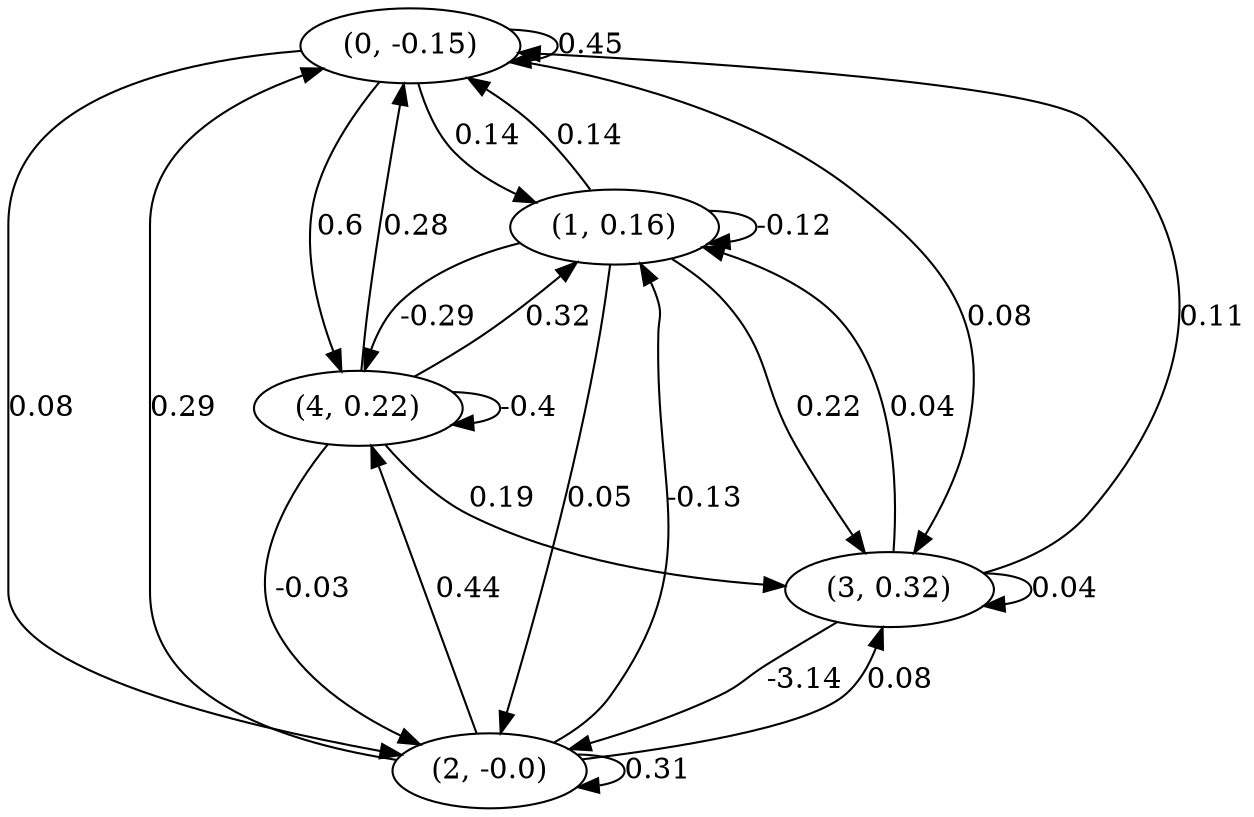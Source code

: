 digraph {
    0 [ label = "(0, -0.15)" ]
    1 [ label = "(1, 0.16)" ]
    2 [ label = "(2, -0.0)" ]
    3 [ label = "(3, 0.32)" ]
    4 [ label = "(4, 0.22)" ]
    0 -> 0 [ label = "0.45" ]
    1 -> 1 [ label = "-0.12" ]
    2 -> 2 [ label = "0.31" ]
    3 -> 3 [ label = "0.04" ]
    4 -> 4 [ label = "-0.4" ]
    1 -> 0 [ label = "0.14" ]
    2 -> 0 [ label = "0.29" ]
    3 -> 0 [ label = "0.11" ]
    4 -> 0 [ label = "0.28" ]
    0 -> 1 [ label = "0.14" ]
    2 -> 1 [ label = "-0.13" ]
    3 -> 1 [ label = "0.04" ]
    4 -> 1 [ label = "0.32" ]
    0 -> 2 [ label = "0.08" ]
    1 -> 2 [ label = "0.05" ]
    3 -> 2 [ label = "-3.14" ]
    4 -> 2 [ label = "-0.03" ]
    0 -> 3 [ label = "0.08" ]
    1 -> 3 [ label = "0.22" ]
    2 -> 3 [ label = "0.08" ]
    4 -> 3 [ label = "0.19" ]
    0 -> 4 [ label = "0.6" ]
    1 -> 4 [ label = "-0.29" ]
    2 -> 4 [ label = "0.44" ]
}

